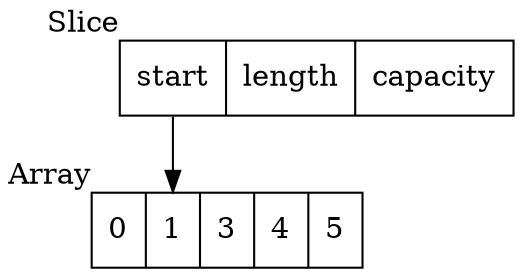 digraph Slices {
	node [shape = record];
	array [ label = "<f0> 0 | <f1> 1 | <f2> 3 | <f3> 4 | <f4> 5", xlabel="Array" ]
	slice [ label = "<f0> start | <f1> length | <f2> capacity", xlabel="Slice" ]
	"slice":f0 -> "array":f1
}
